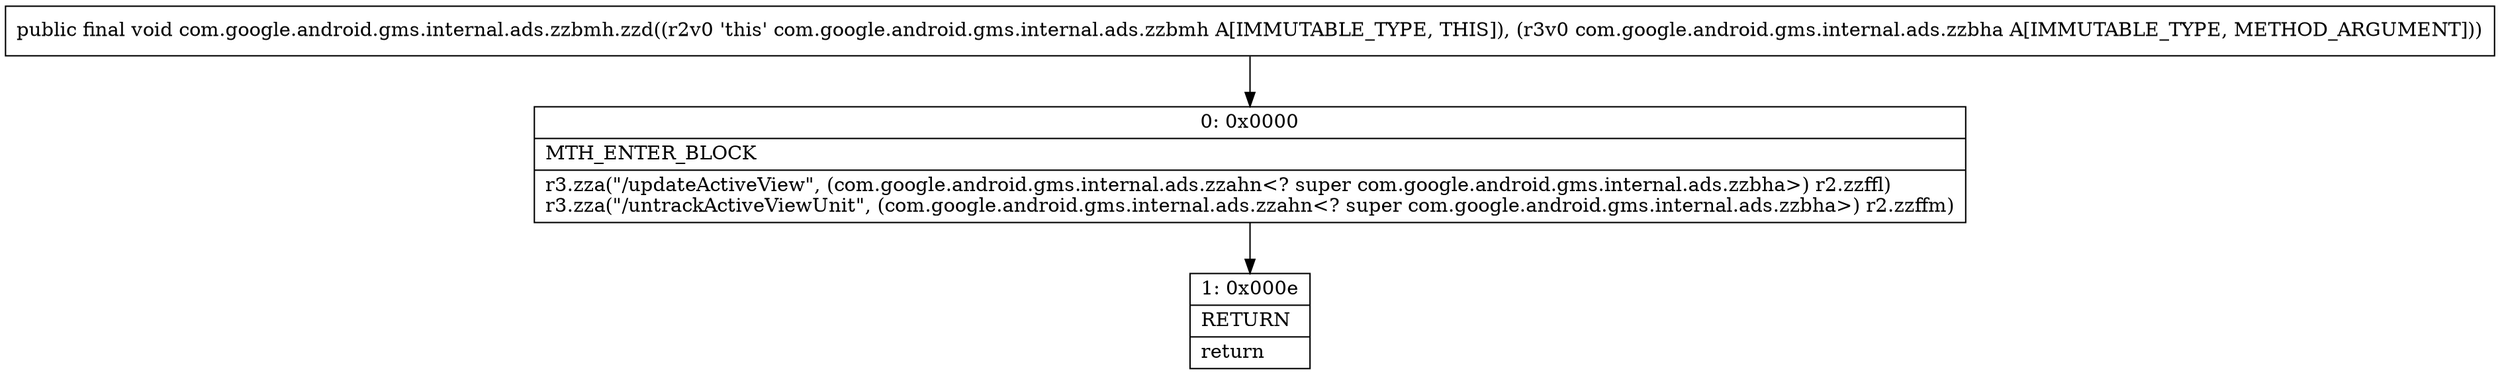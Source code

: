 digraph "CFG forcom.google.android.gms.internal.ads.zzbmh.zzd(Lcom\/google\/android\/gms\/internal\/ads\/zzbha;)V" {
Node_0 [shape=record,label="{0\:\ 0x0000|MTH_ENTER_BLOCK\l|r3.zza(\"\/updateActiveView\", (com.google.android.gms.internal.ads.zzahn\<? super com.google.android.gms.internal.ads.zzbha\>) r2.zzffl)\lr3.zza(\"\/untrackActiveViewUnit\", (com.google.android.gms.internal.ads.zzahn\<? super com.google.android.gms.internal.ads.zzbha\>) r2.zzffm)\l}"];
Node_1 [shape=record,label="{1\:\ 0x000e|RETURN\l|return\l}"];
MethodNode[shape=record,label="{public final void com.google.android.gms.internal.ads.zzbmh.zzd((r2v0 'this' com.google.android.gms.internal.ads.zzbmh A[IMMUTABLE_TYPE, THIS]), (r3v0 com.google.android.gms.internal.ads.zzbha A[IMMUTABLE_TYPE, METHOD_ARGUMENT])) }"];
MethodNode -> Node_0;
Node_0 -> Node_1;
}

